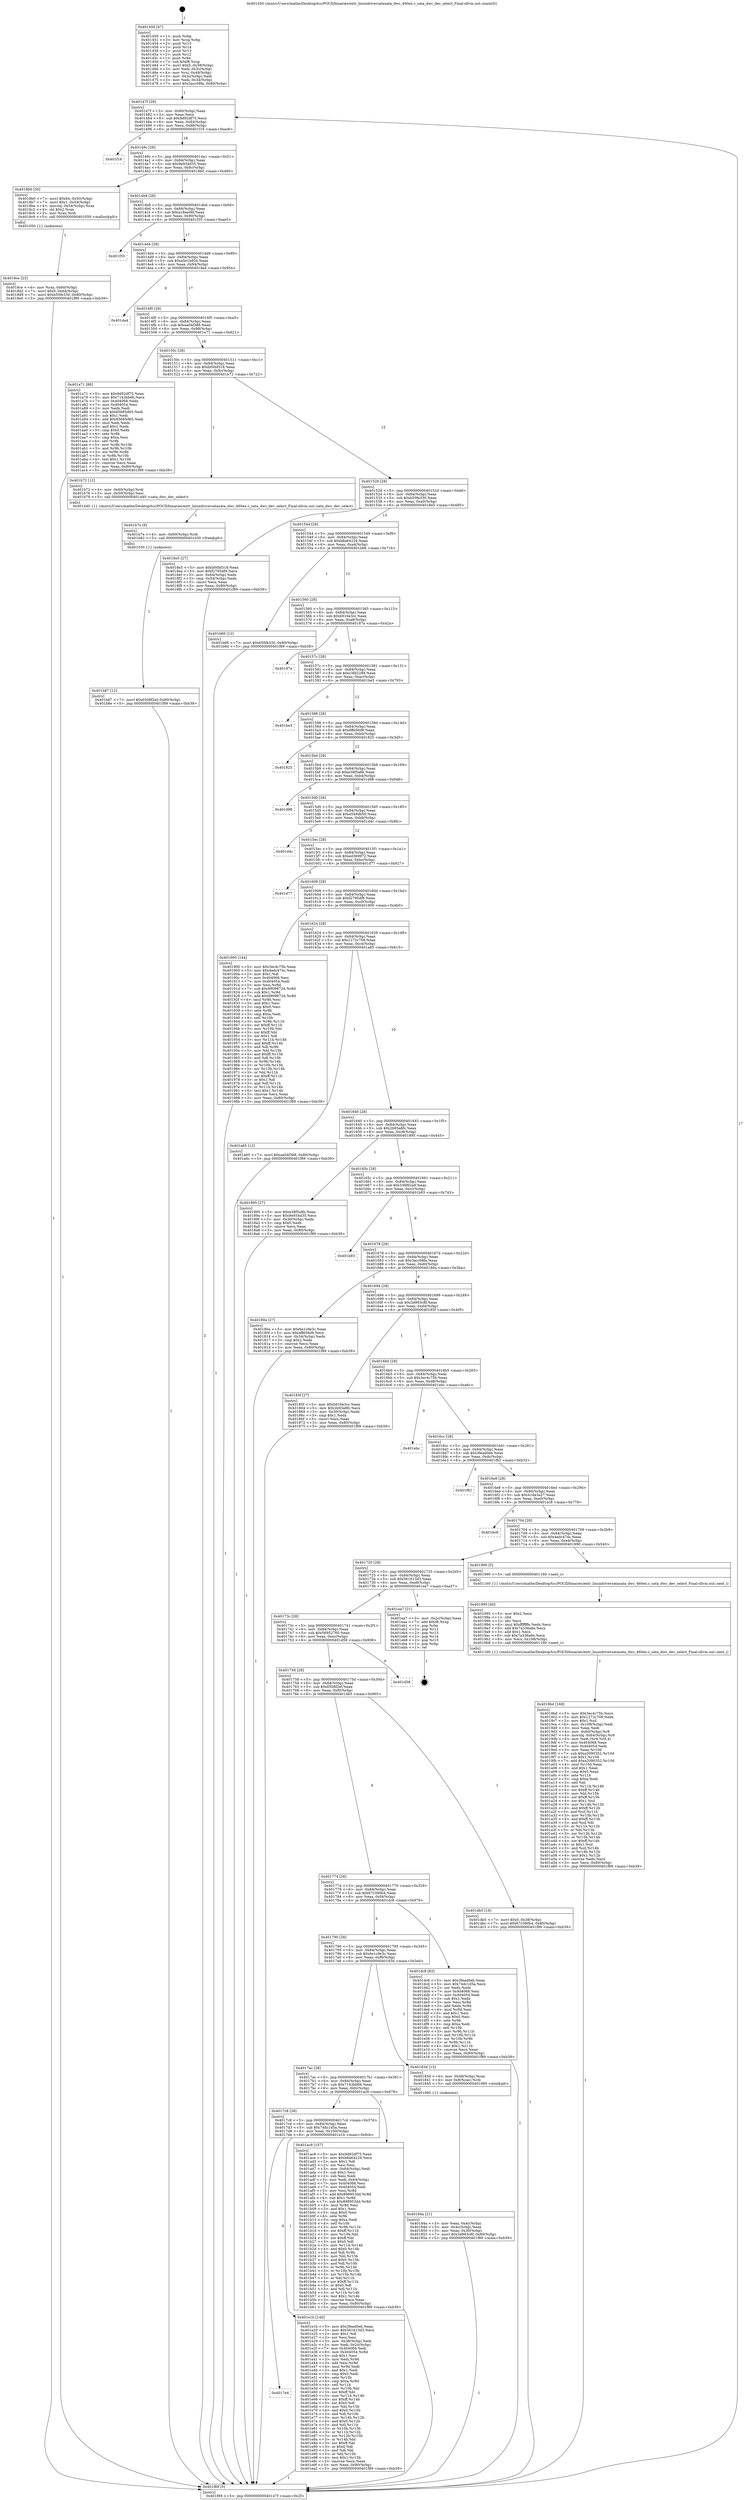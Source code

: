 digraph "0x401450" {
  label = "0x401450 (/mnt/c/Users/mathe/Desktop/tcc/POCII/binaries/extr_linuxdriversatasata_dwc_460ex.c_sata_dwc_dev_select_Final-ollvm.out::main(0))"
  labelloc = "t"
  node[shape=record]

  Entry [label="",width=0.3,height=0.3,shape=circle,fillcolor=black,style=filled]
  "0x40147f" [label="{
     0x40147f [29]\l
     | [instrs]\l
     &nbsp;&nbsp;0x40147f \<+3\>: mov -0x80(%rbp),%eax\l
     &nbsp;&nbsp;0x401482 \<+2\>: mov %eax,%ecx\l
     &nbsp;&nbsp;0x401484 \<+6\>: sub $0x9d92df75,%ecx\l
     &nbsp;&nbsp;0x40148a \<+6\>: mov %eax,-0x84(%rbp)\l
     &nbsp;&nbsp;0x401490 \<+6\>: mov %ecx,-0x88(%rbp)\l
     &nbsp;&nbsp;0x401496 \<+6\>: je 0000000000401f16 \<main+0xac6\>\l
  }"]
  "0x401f16" [label="{
     0x401f16\l
  }", style=dashed]
  "0x40149c" [label="{
     0x40149c [28]\l
     | [instrs]\l
     &nbsp;&nbsp;0x40149c \<+5\>: jmp 00000000004014a1 \<main+0x51\>\l
     &nbsp;&nbsp;0x4014a1 \<+6\>: mov -0x84(%rbp),%eax\l
     &nbsp;&nbsp;0x4014a7 \<+5\>: sub $0x9e934d35,%eax\l
     &nbsp;&nbsp;0x4014ac \<+6\>: mov %eax,-0x8c(%rbp)\l
     &nbsp;&nbsp;0x4014b2 \<+6\>: je 00000000004018b0 \<main+0x460\>\l
  }"]
  Exit [label="",width=0.3,height=0.3,shape=circle,fillcolor=black,style=filled,peripheries=2]
  "0x4018b0" [label="{
     0x4018b0 [30]\l
     | [instrs]\l
     &nbsp;&nbsp;0x4018b0 \<+7\>: movl $0x64,-0x50(%rbp)\l
     &nbsp;&nbsp;0x4018b7 \<+7\>: movl $0x1,-0x54(%rbp)\l
     &nbsp;&nbsp;0x4018be \<+4\>: movslq -0x54(%rbp),%rax\l
     &nbsp;&nbsp;0x4018c2 \<+4\>: shl $0x2,%rax\l
     &nbsp;&nbsp;0x4018c6 \<+3\>: mov %rax,%rdi\l
     &nbsp;&nbsp;0x4018c9 \<+5\>: call 0000000000401050 \<malloc@plt\>\l
     | [calls]\l
     &nbsp;&nbsp;0x401050 \{1\} (unknown)\l
  }"]
  "0x4014b8" [label="{
     0x4014b8 [28]\l
     | [instrs]\l
     &nbsp;&nbsp;0x4014b8 \<+5\>: jmp 00000000004014bd \<main+0x6d\>\l
     &nbsp;&nbsp;0x4014bd \<+6\>: mov -0x84(%rbp),%eax\l
     &nbsp;&nbsp;0x4014c3 \<+5\>: sub $0xa18ea06f,%eax\l
     &nbsp;&nbsp;0x4014c8 \<+6\>: mov %eax,-0x90(%rbp)\l
     &nbsp;&nbsp;0x4014ce \<+6\>: je 0000000000401f35 \<main+0xae5\>\l
  }"]
  "0x4017e4" [label="{
     0x4017e4\l
  }", style=dashed]
  "0x401f35" [label="{
     0x401f35\l
  }", style=dashed]
  "0x4014d4" [label="{
     0x4014d4 [28]\l
     | [instrs]\l
     &nbsp;&nbsp;0x4014d4 \<+5\>: jmp 00000000004014d9 \<main+0x89\>\l
     &nbsp;&nbsp;0x4014d9 \<+6\>: mov -0x84(%rbp),%eax\l
     &nbsp;&nbsp;0x4014df \<+5\>: sub $0xa5e1b854,%eax\l
     &nbsp;&nbsp;0x4014e4 \<+6\>: mov %eax,-0x94(%rbp)\l
     &nbsp;&nbsp;0x4014ea \<+6\>: je 0000000000401da4 \<main+0x954\>\l
  }"]
  "0x401e1b" [label="{
     0x401e1b [140]\l
     | [instrs]\l
     &nbsp;&nbsp;0x401e1b \<+5\>: mov $0x3fead0eb,%eax\l
     &nbsp;&nbsp;0x401e20 \<+5\>: mov $0x561613d3,%ecx\l
     &nbsp;&nbsp;0x401e25 \<+2\>: mov $0x1,%dl\l
     &nbsp;&nbsp;0x401e27 \<+2\>: xor %esi,%esi\l
     &nbsp;&nbsp;0x401e29 \<+3\>: mov -0x38(%rbp),%edi\l
     &nbsp;&nbsp;0x401e2c \<+3\>: mov %edi,-0x2c(%rbp)\l
     &nbsp;&nbsp;0x401e2f \<+7\>: mov 0x404068,%edi\l
     &nbsp;&nbsp;0x401e36 \<+8\>: mov 0x404054,%r8d\l
     &nbsp;&nbsp;0x401e3e \<+3\>: sub $0x1,%esi\l
     &nbsp;&nbsp;0x401e41 \<+3\>: mov %edi,%r9d\l
     &nbsp;&nbsp;0x401e44 \<+3\>: add %esi,%r9d\l
     &nbsp;&nbsp;0x401e47 \<+4\>: imul %r9d,%edi\l
     &nbsp;&nbsp;0x401e4b \<+3\>: and $0x1,%edi\l
     &nbsp;&nbsp;0x401e4e \<+3\>: cmp $0x0,%edi\l
     &nbsp;&nbsp;0x401e51 \<+4\>: sete %r10b\l
     &nbsp;&nbsp;0x401e55 \<+4\>: cmp $0xa,%r8d\l
     &nbsp;&nbsp;0x401e59 \<+4\>: setl %r11b\l
     &nbsp;&nbsp;0x401e5d \<+3\>: mov %r10b,%bl\l
     &nbsp;&nbsp;0x401e60 \<+3\>: xor $0xff,%bl\l
     &nbsp;&nbsp;0x401e63 \<+3\>: mov %r11b,%r14b\l
     &nbsp;&nbsp;0x401e66 \<+4\>: xor $0xff,%r14b\l
     &nbsp;&nbsp;0x401e6a \<+3\>: xor $0x0,%dl\l
     &nbsp;&nbsp;0x401e6d \<+3\>: mov %bl,%r15b\l
     &nbsp;&nbsp;0x401e70 \<+4\>: and $0x0,%r15b\l
     &nbsp;&nbsp;0x401e74 \<+3\>: and %dl,%r10b\l
     &nbsp;&nbsp;0x401e77 \<+3\>: mov %r14b,%r12b\l
     &nbsp;&nbsp;0x401e7a \<+4\>: and $0x0,%r12b\l
     &nbsp;&nbsp;0x401e7e \<+3\>: and %dl,%r11b\l
     &nbsp;&nbsp;0x401e81 \<+3\>: or %r10b,%r15b\l
     &nbsp;&nbsp;0x401e84 \<+3\>: or %r11b,%r12b\l
     &nbsp;&nbsp;0x401e87 \<+3\>: xor %r12b,%r15b\l
     &nbsp;&nbsp;0x401e8a \<+3\>: or %r14b,%bl\l
     &nbsp;&nbsp;0x401e8d \<+3\>: xor $0xff,%bl\l
     &nbsp;&nbsp;0x401e90 \<+3\>: or $0x0,%dl\l
     &nbsp;&nbsp;0x401e93 \<+2\>: and %dl,%bl\l
     &nbsp;&nbsp;0x401e95 \<+3\>: or %bl,%r15b\l
     &nbsp;&nbsp;0x401e98 \<+4\>: test $0x1,%r15b\l
     &nbsp;&nbsp;0x401e9c \<+3\>: cmovne %ecx,%eax\l
     &nbsp;&nbsp;0x401e9f \<+3\>: mov %eax,-0x80(%rbp)\l
     &nbsp;&nbsp;0x401ea2 \<+5\>: jmp 0000000000401f89 \<main+0xb39\>\l
  }"]
  "0x401da4" [label="{
     0x401da4\l
  }", style=dashed]
  "0x4014f0" [label="{
     0x4014f0 [28]\l
     | [instrs]\l
     &nbsp;&nbsp;0x4014f0 \<+5\>: jmp 00000000004014f5 \<main+0xa5\>\l
     &nbsp;&nbsp;0x4014f5 \<+6\>: mov -0x84(%rbp),%eax\l
     &nbsp;&nbsp;0x4014fb \<+5\>: sub $0xaa04f388,%eax\l
     &nbsp;&nbsp;0x401500 \<+6\>: mov %eax,-0x98(%rbp)\l
     &nbsp;&nbsp;0x401506 \<+6\>: je 0000000000401a71 \<main+0x621\>\l
  }"]
  "0x401b87" [label="{
     0x401b87 [12]\l
     | [instrs]\l
     &nbsp;&nbsp;0x401b87 \<+7\>: movl $0x6508f2ef,-0x80(%rbp)\l
     &nbsp;&nbsp;0x401b8e \<+5\>: jmp 0000000000401f89 \<main+0xb39\>\l
  }"]
  "0x401a71" [label="{
     0x401a71 [88]\l
     | [instrs]\l
     &nbsp;&nbsp;0x401a71 \<+5\>: mov $0x9d92df75,%eax\l
     &nbsp;&nbsp;0x401a76 \<+5\>: mov $0x7143bb6b,%ecx\l
     &nbsp;&nbsp;0x401a7b \<+7\>: mov 0x404068,%edx\l
     &nbsp;&nbsp;0x401a82 \<+7\>: mov 0x404054,%esi\l
     &nbsp;&nbsp;0x401a89 \<+2\>: mov %edx,%edi\l
     &nbsp;&nbsp;0x401a8b \<+6\>: sub $0x65685d65,%edi\l
     &nbsp;&nbsp;0x401a91 \<+3\>: sub $0x1,%edi\l
     &nbsp;&nbsp;0x401a94 \<+6\>: add $0x65685d65,%edi\l
     &nbsp;&nbsp;0x401a9a \<+3\>: imul %edi,%edx\l
     &nbsp;&nbsp;0x401a9d \<+3\>: and $0x1,%edx\l
     &nbsp;&nbsp;0x401aa0 \<+3\>: cmp $0x0,%edx\l
     &nbsp;&nbsp;0x401aa3 \<+4\>: sete %r8b\l
     &nbsp;&nbsp;0x401aa7 \<+3\>: cmp $0xa,%esi\l
     &nbsp;&nbsp;0x401aaa \<+4\>: setl %r9b\l
     &nbsp;&nbsp;0x401aae \<+3\>: mov %r8b,%r10b\l
     &nbsp;&nbsp;0x401ab1 \<+3\>: and %r9b,%r10b\l
     &nbsp;&nbsp;0x401ab4 \<+3\>: xor %r9b,%r8b\l
     &nbsp;&nbsp;0x401ab7 \<+3\>: or %r8b,%r10b\l
     &nbsp;&nbsp;0x401aba \<+4\>: test $0x1,%r10b\l
     &nbsp;&nbsp;0x401abe \<+3\>: cmovne %ecx,%eax\l
     &nbsp;&nbsp;0x401ac1 \<+3\>: mov %eax,-0x80(%rbp)\l
     &nbsp;&nbsp;0x401ac4 \<+5\>: jmp 0000000000401f89 \<main+0xb39\>\l
  }"]
  "0x40150c" [label="{
     0x40150c [28]\l
     | [instrs]\l
     &nbsp;&nbsp;0x40150c \<+5\>: jmp 0000000000401511 \<main+0xc1\>\l
     &nbsp;&nbsp;0x401511 \<+6\>: mov -0x84(%rbp),%eax\l
     &nbsp;&nbsp;0x401517 \<+5\>: sub $0xb00bf318,%eax\l
     &nbsp;&nbsp;0x40151c \<+6\>: mov %eax,-0x9c(%rbp)\l
     &nbsp;&nbsp;0x401522 \<+6\>: je 0000000000401b72 \<main+0x722\>\l
  }"]
  "0x401b7e" [label="{
     0x401b7e [9]\l
     | [instrs]\l
     &nbsp;&nbsp;0x401b7e \<+4\>: mov -0x60(%rbp),%rdi\l
     &nbsp;&nbsp;0x401b82 \<+5\>: call 0000000000401030 \<free@plt\>\l
     | [calls]\l
     &nbsp;&nbsp;0x401030 \{1\} (unknown)\l
  }"]
  "0x401b72" [label="{
     0x401b72 [12]\l
     | [instrs]\l
     &nbsp;&nbsp;0x401b72 \<+4\>: mov -0x60(%rbp),%rdi\l
     &nbsp;&nbsp;0x401b76 \<+3\>: mov -0x50(%rbp),%esi\l
     &nbsp;&nbsp;0x401b79 \<+5\>: call 0000000000401440 \<sata_dwc_dev_select\>\l
     | [calls]\l
     &nbsp;&nbsp;0x401440 \{1\} (/mnt/c/Users/mathe/Desktop/tcc/POCII/binaries/extr_linuxdriversatasata_dwc_460ex.c_sata_dwc_dev_select_Final-ollvm.out::sata_dwc_dev_select)\l
  }"]
  "0x401528" [label="{
     0x401528 [28]\l
     | [instrs]\l
     &nbsp;&nbsp;0x401528 \<+5\>: jmp 000000000040152d \<main+0xdd\>\l
     &nbsp;&nbsp;0x40152d \<+6\>: mov -0x84(%rbp),%eax\l
     &nbsp;&nbsp;0x401533 \<+5\>: sub $0xb50fe330,%eax\l
     &nbsp;&nbsp;0x401538 \<+6\>: mov %eax,-0xa0(%rbp)\l
     &nbsp;&nbsp;0x40153e \<+6\>: je 00000000004018e5 \<main+0x495\>\l
  }"]
  "0x4017c8" [label="{
     0x4017c8 [28]\l
     | [instrs]\l
     &nbsp;&nbsp;0x4017c8 \<+5\>: jmp 00000000004017cd \<main+0x37d\>\l
     &nbsp;&nbsp;0x4017cd \<+6\>: mov -0x84(%rbp),%eax\l
     &nbsp;&nbsp;0x4017d3 \<+5\>: sub $0x74dc1d5a,%eax\l
     &nbsp;&nbsp;0x4017d8 \<+6\>: mov %eax,-0x100(%rbp)\l
     &nbsp;&nbsp;0x4017de \<+6\>: je 0000000000401e1b \<main+0x9cb\>\l
  }"]
  "0x4018e5" [label="{
     0x4018e5 [27]\l
     | [instrs]\l
     &nbsp;&nbsp;0x4018e5 \<+5\>: mov $0xb00bf318,%eax\l
     &nbsp;&nbsp;0x4018ea \<+5\>: mov $0xf2795df9,%ecx\l
     &nbsp;&nbsp;0x4018ef \<+3\>: mov -0x64(%rbp),%edx\l
     &nbsp;&nbsp;0x4018f2 \<+3\>: cmp -0x54(%rbp),%edx\l
     &nbsp;&nbsp;0x4018f5 \<+3\>: cmovl %ecx,%eax\l
     &nbsp;&nbsp;0x4018f8 \<+3\>: mov %eax,-0x80(%rbp)\l
     &nbsp;&nbsp;0x4018fb \<+5\>: jmp 0000000000401f89 \<main+0xb39\>\l
  }"]
  "0x401544" [label="{
     0x401544 [28]\l
     | [instrs]\l
     &nbsp;&nbsp;0x401544 \<+5\>: jmp 0000000000401549 \<main+0xf9\>\l
     &nbsp;&nbsp;0x401549 \<+6\>: mov -0x84(%rbp),%eax\l
     &nbsp;&nbsp;0x40154f \<+5\>: sub $0xb8a64229,%eax\l
     &nbsp;&nbsp;0x401554 \<+6\>: mov %eax,-0xa4(%rbp)\l
     &nbsp;&nbsp;0x40155a \<+6\>: je 0000000000401b66 \<main+0x716\>\l
  }"]
  "0x401ac9" [label="{
     0x401ac9 [157]\l
     | [instrs]\l
     &nbsp;&nbsp;0x401ac9 \<+5\>: mov $0x9d92df75,%eax\l
     &nbsp;&nbsp;0x401ace \<+5\>: mov $0xb8a64229,%ecx\l
     &nbsp;&nbsp;0x401ad3 \<+2\>: mov $0x1,%dl\l
     &nbsp;&nbsp;0x401ad5 \<+2\>: xor %esi,%esi\l
     &nbsp;&nbsp;0x401ad7 \<+3\>: mov -0x64(%rbp),%edi\l
     &nbsp;&nbsp;0x401ada \<+3\>: sub $0x1,%esi\l
     &nbsp;&nbsp;0x401add \<+2\>: sub %esi,%edi\l
     &nbsp;&nbsp;0x401adf \<+3\>: mov %edi,-0x64(%rbp)\l
     &nbsp;&nbsp;0x401ae2 \<+7\>: mov 0x404068,%esi\l
     &nbsp;&nbsp;0x401ae9 \<+7\>: mov 0x404054,%edi\l
     &nbsp;&nbsp;0x401af0 \<+3\>: mov %esi,%r8d\l
     &nbsp;&nbsp;0x401af3 \<+7\>: add $0x898953dd,%r8d\l
     &nbsp;&nbsp;0x401afa \<+4\>: sub $0x1,%r8d\l
     &nbsp;&nbsp;0x401afe \<+7\>: sub $0x898953dd,%r8d\l
     &nbsp;&nbsp;0x401b05 \<+4\>: imul %r8d,%esi\l
     &nbsp;&nbsp;0x401b09 \<+3\>: and $0x1,%esi\l
     &nbsp;&nbsp;0x401b0c \<+3\>: cmp $0x0,%esi\l
     &nbsp;&nbsp;0x401b0f \<+4\>: sete %r9b\l
     &nbsp;&nbsp;0x401b13 \<+3\>: cmp $0xa,%edi\l
     &nbsp;&nbsp;0x401b16 \<+4\>: setl %r10b\l
     &nbsp;&nbsp;0x401b1a \<+3\>: mov %r9b,%r11b\l
     &nbsp;&nbsp;0x401b1d \<+4\>: xor $0xff,%r11b\l
     &nbsp;&nbsp;0x401b21 \<+3\>: mov %r10b,%bl\l
     &nbsp;&nbsp;0x401b24 \<+3\>: xor $0xff,%bl\l
     &nbsp;&nbsp;0x401b27 \<+3\>: xor $0x0,%dl\l
     &nbsp;&nbsp;0x401b2a \<+3\>: mov %r11b,%r14b\l
     &nbsp;&nbsp;0x401b2d \<+4\>: and $0x0,%r14b\l
     &nbsp;&nbsp;0x401b31 \<+3\>: and %dl,%r9b\l
     &nbsp;&nbsp;0x401b34 \<+3\>: mov %bl,%r15b\l
     &nbsp;&nbsp;0x401b37 \<+4\>: and $0x0,%r15b\l
     &nbsp;&nbsp;0x401b3b \<+3\>: and %dl,%r10b\l
     &nbsp;&nbsp;0x401b3e \<+3\>: or %r9b,%r14b\l
     &nbsp;&nbsp;0x401b41 \<+3\>: or %r10b,%r15b\l
     &nbsp;&nbsp;0x401b44 \<+3\>: xor %r15b,%r14b\l
     &nbsp;&nbsp;0x401b47 \<+3\>: or %bl,%r11b\l
     &nbsp;&nbsp;0x401b4a \<+4\>: xor $0xff,%r11b\l
     &nbsp;&nbsp;0x401b4e \<+3\>: or $0x0,%dl\l
     &nbsp;&nbsp;0x401b51 \<+3\>: and %dl,%r11b\l
     &nbsp;&nbsp;0x401b54 \<+3\>: or %r11b,%r14b\l
     &nbsp;&nbsp;0x401b57 \<+4\>: test $0x1,%r14b\l
     &nbsp;&nbsp;0x401b5b \<+3\>: cmovne %ecx,%eax\l
     &nbsp;&nbsp;0x401b5e \<+3\>: mov %eax,-0x80(%rbp)\l
     &nbsp;&nbsp;0x401b61 \<+5\>: jmp 0000000000401f89 \<main+0xb39\>\l
  }"]
  "0x401b66" [label="{
     0x401b66 [12]\l
     | [instrs]\l
     &nbsp;&nbsp;0x401b66 \<+7\>: movl $0xb50fe330,-0x80(%rbp)\l
     &nbsp;&nbsp;0x401b6d \<+5\>: jmp 0000000000401f89 \<main+0xb39\>\l
  }"]
  "0x401560" [label="{
     0x401560 [28]\l
     | [instrs]\l
     &nbsp;&nbsp;0x401560 \<+5\>: jmp 0000000000401565 \<main+0x115\>\l
     &nbsp;&nbsp;0x401565 \<+6\>: mov -0x84(%rbp),%eax\l
     &nbsp;&nbsp;0x40156b \<+5\>: sub $0xb916e3cc,%eax\l
     &nbsp;&nbsp;0x401570 \<+6\>: mov %eax,-0xa8(%rbp)\l
     &nbsp;&nbsp;0x401576 \<+6\>: je 000000000040187a \<main+0x42a\>\l
  }"]
  "0x4019bd" [label="{
     0x4019bd [168]\l
     | [instrs]\l
     &nbsp;&nbsp;0x4019bd \<+5\>: mov $0x3ec4c75b,%ecx\l
     &nbsp;&nbsp;0x4019c2 \<+5\>: mov $0x1272c708,%edx\l
     &nbsp;&nbsp;0x4019c7 \<+3\>: mov $0x1,%sil\l
     &nbsp;&nbsp;0x4019ca \<+6\>: mov -0x108(%rbp),%edi\l
     &nbsp;&nbsp;0x4019d0 \<+3\>: imul %eax,%edi\l
     &nbsp;&nbsp;0x4019d3 \<+4\>: mov -0x60(%rbp),%r8\l
     &nbsp;&nbsp;0x4019d7 \<+4\>: movslq -0x64(%rbp),%r9\l
     &nbsp;&nbsp;0x4019db \<+4\>: mov %edi,(%r8,%r9,4)\l
     &nbsp;&nbsp;0x4019df \<+7\>: mov 0x404068,%eax\l
     &nbsp;&nbsp;0x4019e6 \<+7\>: mov 0x404054,%edi\l
     &nbsp;&nbsp;0x4019ed \<+3\>: mov %eax,%r10d\l
     &nbsp;&nbsp;0x4019f0 \<+7\>: sub $0xa2090352,%r10d\l
     &nbsp;&nbsp;0x4019f7 \<+4\>: sub $0x1,%r10d\l
     &nbsp;&nbsp;0x4019fb \<+7\>: add $0xa2090352,%r10d\l
     &nbsp;&nbsp;0x401a02 \<+4\>: imul %r10d,%eax\l
     &nbsp;&nbsp;0x401a06 \<+3\>: and $0x1,%eax\l
     &nbsp;&nbsp;0x401a09 \<+3\>: cmp $0x0,%eax\l
     &nbsp;&nbsp;0x401a0c \<+4\>: sete %r11b\l
     &nbsp;&nbsp;0x401a10 \<+3\>: cmp $0xa,%edi\l
     &nbsp;&nbsp;0x401a13 \<+3\>: setl %bl\l
     &nbsp;&nbsp;0x401a16 \<+3\>: mov %r11b,%r14b\l
     &nbsp;&nbsp;0x401a19 \<+4\>: xor $0xff,%r14b\l
     &nbsp;&nbsp;0x401a1d \<+3\>: mov %bl,%r15b\l
     &nbsp;&nbsp;0x401a20 \<+4\>: xor $0xff,%r15b\l
     &nbsp;&nbsp;0x401a24 \<+4\>: xor $0x1,%sil\l
     &nbsp;&nbsp;0x401a28 \<+3\>: mov %r14b,%r12b\l
     &nbsp;&nbsp;0x401a2b \<+4\>: and $0xff,%r12b\l
     &nbsp;&nbsp;0x401a2f \<+3\>: and %sil,%r11b\l
     &nbsp;&nbsp;0x401a32 \<+3\>: mov %r15b,%r13b\l
     &nbsp;&nbsp;0x401a35 \<+4\>: and $0xff,%r13b\l
     &nbsp;&nbsp;0x401a39 \<+3\>: and %sil,%bl\l
     &nbsp;&nbsp;0x401a3c \<+3\>: or %r11b,%r12b\l
     &nbsp;&nbsp;0x401a3f \<+3\>: or %bl,%r13b\l
     &nbsp;&nbsp;0x401a42 \<+3\>: xor %r13b,%r12b\l
     &nbsp;&nbsp;0x401a45 \<+3\>: or %r15b,%r14b\l
     &nbsp;&nbsp;0x401a48 \<+4\>: xor $0xff,%r14b\l
     &nbsp;&nbsp;0x401a4c \<+4\>: or $0x1,%sil\l
     &nbsp;&nbsp;0x401a50 \<+3\>: and %sil,%r14b\l
     &nbsp;&nbsp;0x401a53 \<+3\>: or %r14b,%r12b\l
     &nbsp;&nbsp;0x401a56 \<+4\>: test $0x1,%r12b\l
     &nbsp;&nbsp;0x401a5a \<+3\>: cmovne %edx,%ecx\l
     &nbsp;&nbsp;0x401a5d \<+3\>: mov %ecx,-0x80(%rbp)\l
     &nbsp;&nbsp;0x401a60 \<+5\>: jmp 0000000000401f89 \<main+0xb39\>\l
  }"]
  "0x40187a" [label="{
     0x40187a\l
  }", style=dashed]
  "0x40157c" [label="{
     0x40157c [28]\l
     | [instrs]\l
     &nbsp;&nbsp;0x40157c \<+5\>: jmp 0000000000401581 \<main+0x131\>\l
     &nbsp;&nbsp;0x401581 \<+6\>: mov -0x84(%rbp),%eax\l
     &nbsp;&nbsp;0x401587 \<+5\>: sub $0xc3fd2289,%eax\l
     &nbsp;&nbsp;0x40158c \<+6\>: mov %eax,-0xac(%rbp)\l
     &nbsp;&nbsp;0x401592 \<+6\>: je 0000000000401be3 \<main+0x793\>\l
  }"]
  "0x401995" [label="{
     0x401995 [40]\l
     | [instrs]\l
     &nbsp;&nbsp;0x401995 \<+5\>: mov $0x2,%ecx\l
     &nbsp;&nbsp;0x40199a \<+1\>: cltd\l
     &nbsp;&nbsp;0x40199b \<+2\>: idiv %ecx\l
     &nbsp;&nbsp;0x40199d \<+6\>: imul $0xfffffffe,%edx,%ecx\l
     &nbsp;&nbsp;0x4019a3 \<+6\>: add $0x7a336a6e,%ecx\l
     &nbsp;&nbsp;0x4019a9 \<+3\>: add $0x1,%ecx\l
     &nbsp;&nbsp;0x4019ac \<+6\>: sub $0x7a336a6e,%ecx\l
     &nbsp;&nbsp;0x4019b2 \<+6\>: mov %ecx,-0x108(%rbp)\l
     &nbsp;&nbsp;0x4019b8 \<+5\>: call 0000000000401160 \<next_i\>\l
     | [calls]\l
     &nbsp;&nbsp;0x401160 \{1\} (/mnt/c/Users/mathe/Desktop/tcc/POCII/binaries/extr_linuxdriversatasata_dwc_460ex.c_sata_dwc_dev_select_Final-ollvm.out::next_i)\l
  }"]
  "0x401be3" [label="{
     0x401be3\l
  }", style=dashed]
  "0x401598" [label="{
     0x401598 [28]\l
     | [instrs]\l
     &nbsp;&nbsp;0x401598 \<+5\>: jmp 000000000040159d \<main+0x14d\>\l
     &nbsp;&nbsp;0x40159d \<+6\>: mov -0x84(%rbp),%eax\l
     &nbsp;&nbsp;0x4015a3 \<+5\>: sub $0xdffe56d9,%eax\l
     &nbsp;&nbsp;0x4015a8 \<+6\>: mov %eax,-0xb0(%rbp)\l
     &nbsp;&nbsp;0x4015ae \<+6\>: je 0000000000401825 \<main+0x3d5\>\l
  }"]
  "0x4018ce" [label="{
     0x4018ce [23]\l
     | [instrs]\l
     &nbsp;&nbsp;0x4018ce \<+4\>: mov %rax,-0x60(%rbp)\l
     &nbsp;&nbsp;0x4018d2 \<+7\>: movl $0x0,-0x64(%rbp)\l
     &nbsp;&nbsp;0x4018d9 \<+7\>: movl $0xb50fe330,-0x80(%rbp)\l
     &nbsp;&nbsp;0x4018e0 \<+5\>: jmp 0000000000401f89 \<main+0xb39\>\l
  }"]
  "0x401825" [label="{
     0x401825\l
  }", style=dashed]
  "0x4015b4" [label="{
     0x4015b4 [28]\l
     | [instrs]\l
     &nbsp;&nbsp;0x4015b4 \<+5\>: jmp 00000000004015b9 \<main+0x169\>\l
     &nbsp;&nbsp;0x4015b9 \<+6\>: mov -0x84(%rbp),%eax\l
     &nbsp;&nbsp;0x4015bf \<+5\>: sub $0xe38f5a8b,%eax\l
     &nbsp;&nbsp;0x4015c4 \<+6\>: mov %eax,-0xb4(%rbp)\l
     &nbsp;&nbsp;0x4015ca \<+6\>: je 0000000000401d98 \<main+0x948\>\l
  }"]
  "0x40184a" [label="{
     0x40184a [21]\l
     | [instrs]\l
     &nbsp;&nbsp;0x40184a \<+3\>: mov %eax,-0x4c(%rbp)\l
     &nbsp;&nbsp;0x40184d \<+3\>: mov -0x4c(%rbp),%eax\l
     &nbsp;&nbsp;0x401850 \<+3\>: mov %eax,-0x30(%rbp)\l
     &nbsp;&nbsp;0x401853 \<+7\>: movl $0x3d993c8f,-0x80(%rbp)\l
     &nbsp;&nbsp;0x40185a \<+5\>: jmp 0000000000401f89 \<main+0xb39\>\l
  }"]
  "0x401d98" [label="{
     0x401d98\l
  }", style=dashed]
  "0x4015d0" [label="{
     0x4015d0 [28]\l
     | [instrs]\l
     &nbsp;&nbsp;0x4015d0 \<+5\>: jmp 00000000004015d5 \<main+0x185\>\l
     &nbsp;&nbsp;0x4015d5 \<+6\>: mov -0x84(%rbp),%eax\l
     &nbsp;&nbsp;0x4015db \<+5\>: sub $0xe549db56,%eax\l
     &nbsp;&nbsp;0x4015e0 \<+6\>: mov %eax,-0xb8(%rbp)\l
     &nbsp;&nbsp;0x4015e6 \<+6\>: je 0000000000401d4c \<main+0x8fc\>\l
  }"]
  "0x4017ac" [label="{
     0x4017ac [28]\l
     | [instrs]\l
     &nbsp;&nbsp;0x4017ac \<+5\>: jmp 00000000004017b1 \<main+0x361\>\l
     &nbsp;&nbsp;0x4017b1 \<+6\>: mov -0x84(%rbp),%eax\l
     &nbsp;&nbsp;0x4017b7 \<+5\>: sub $0x7143bb6b,%eax\l
     &nbsp;&nbsp;0x4017bc \<+6\>: mov %eax,-0xfc(%rbp)\l
     &nbsp;&nbsp;0x4017c2 \<+6\>: je 0000000000401ac9 \<main+0x679\>\l
  }"]
  "0x401d4c" [label="{
     0x401d4c\l
  }", style=dashed]
  "0x4015ec" [label="{
     0x4015ec [28]\l
     | [instrs]\l
     &nbsp;&nbsp;0x4015ec \<+5\>: jmp 00000000004015f1 \<main+0x1a1\>\l
     &nbsp;&nbsp;0x4015f1 \<+6\>: mov -0x84(%rbp),%eax\l
     &nbsp;&nbsp;0x4015f7 \<+5\>: sub $0xed369972,%eax\l
     &nbsp;&nbsp;0x4015fc \<+6\>: mov %eax,-0xbc(%rbp)\l
     &nbsp;&nbsp;0x401602 \<+6\>: je 0000000000401d77 \<main+0x927\>\l
  }"]
  "0x40183d" [label="{
     0x40183d [13]\l
     | [instrs]\l
     &nbsp;&nbsp;0x40183d \<+4\>: mov -0x48(%rbp),%rax\l
     &nbsp;&nbsp;0x401841 \<+4\>: mov 0x8(%rax),%rdi\l
     &nbsp;&nbsp;0x401845 \<+5\>: call 0000000000401060 \<atoi@plt\>\l
     | [calls]\l
     &nbsp;&nbsp;0x401060 \{1\} (unknown)\l
  }"]
  "0x401d77" [label="{
     0x401d77\l
  }", style=dashed]
  "0x401608" [label="{
     0x401608 [28]\l
     | [instrs]\l
     &nbsp;&nbsp;0x401608 \<+5\>: jmp 000000000040160d \<main+0x1bd\>\l
     &nbsp;&nbsp;0x40160d \<+6\>: mov -0x84(%rbp),%eax\l
     &nbsp;&nbsp;0x401613 \<+5\>: sub $0xf2795df9,%eax\l
     &nbsp;&nbsp;0x401618 \<+6\>: mov %eax,-0xc0(%rbp)\l
     &nbsp;&nbsp;0x40161e \<+6\>: je 0000000000401900 \<main+0x4b0\>\l
  }"]
  "0x401790" [label="{
     0x401790 [28]\l
     | [instrs]\l
     &nbsp;&nbsp;0x401790 \<+5\>: jmp 0000000000401795 \<main+0x345\>\l
     &nbsp;&nbsp;0x401795 \<+6\>: mov -0x84(%rbp),%eax\l
     &nbsp;&nbsp;0x40179b \<+5\>: sub $0x6e1c9e3c,%eax\l
     &nbsp;&nbsp;0x4017a0 \<+6\>: mov %eax,-0xf8(%rbp)\l
     &nbsp;&nbsp;0x4017a6 \<+6\>: je 000000000040183d \<main+0x3ed\>\l
  }"]
  "0x401900" [label="{
     0x401900 [144]\l
     | [instrs]\l
     &nbsp;&nbsp;0x401900 \<+5\>: mov $0x3ec4c75b,%eax\l
     &nbsp;&nbsp;0x401905 \<+5\>: mov $0x4edc474c,%ecx\l
     &nbsp;&nbsp;0x40190a \<+2\>: mov $0x1,%dl\l
     &nbsp;&nbsp;0x40190c \<+7\>: mov 0x404068,%esi\l
     &nbsp;&nbsp;0x401913 \<+7\>: mov 0x404054,%edi\l
     &nbsp;&nbsp;0x40191a \<+3\>: mov %esi,%r8d\l
     &nbsp;&nbsp;0x40191d \<+7\>: sub $0x9909872d,%r8d\l
     &nbsp;&nbsp;0x401924 \<+4\>: sub $0x1,%r8d\l
     &nbsp;&nbsp;0x401928 \<+7\>: add $0x9909872d,%r8d\l
     &nbsp;&nbsp;0x40192f \<+4\>: imul %r8d,%esi\l
     &nbsp;&nbsp;0x401933 \<+3\>: and $0x1,%esi\l
     &nbsp;&nbsp;0x401936 \<+3\>: cmp $0x0,%esi\l
     &nbsp;&nbsp;0x401939 \<+4\>: sete %r9b\l
     &nbsp;&nbsp;0x40193d \<+3\>: cmp $0xa,%edi\l
     &nbsp;&nbsp;0x401940 \<+4\>: setl %r10b\l
     &nbsp;&nbsp;0x401944 \<+3\>: mov %r9b,%r11b\l
     &nbsp;&nbsp;0x401947 \<+4\>: xor $0xff,%r11b\l
     &nbsp;&nbsp;0x40194b \<+3\>: mov %r10b,%bl\l
     &nbsp;&nbsp;0x40194e \<+3\>: xor $0xff,%bl\l
     &nbsp;&nbsp;0x401951 \<+3\>: xor $0x1,%dl\l
     &nbsp;&nbsp;0x401954 \<+3\>: mov %r11b,%r14b\l
     &nbsp;&nbsp;0x401957 \<+4\>: and $0xff,%r14b\l
     &nbsp;&nbsp;0x40195b \<+3\>: and %dl,%r9b\l
     &nbsp;&nbsp;0x40195e \<+3\>: mov %bl,%r15b\l
     &nbsp;&nbsp;0x401961 \<+4\>: and $0xff,%r15b\l
     &nbsp;&nbsp;0x401965 \<+3\>: and %dl,%r10b\l
     &nbsp;&nbsp;0x401968 \<+3\>: or %r9b,%r14b\l
     &nbsp;&nbsp;0x40196b \<+3\>: or %r10b,%r15b\l
     &nbsp;&nbsp;0x40196e \<+3\>: xor %r15b,%r14b\l
     &nbsp;&nbsp;0x401971 \<+3\>: or %bl,%r11b\l
     &nbsp;&nbsp;0x401974 \<+4\>: xor $0xff,%r11b\l
     &nbsp;&nbsp;0x401978 \<+3\>: or $0x1,%dl\l
     &nbsp;&nbsp;0x40197b \<+3\>: and %dl,%r11b\l
     &nbsp;&nbsp;0x40197e \<+3\>: or %r11b,%r14b\l
     &nbsp;&nbsp;0x401981 \<+4\>: test $0x1,%r14b\l
     &nbsp;&nbsp;0x401985 \<+3\>: cmovne %ecx,%eax\l
     &nbsp;&nbsp;0x401988 \<+3\>: mov %eax,-0x80(%rbp)\l
     &nbsp;&nbsp;0x40198b \<+5\>: jmp 0000000000401f89 \<main+0xb39\>\l
  }"]
  "0x401624" [label="{
     0x401624 [28]\l
     | [instrs]\l
     &nbsp;&nbsp;0x401624 \<+5\>: jmp 0000000000401629 \<main+0x1d9\>\l
     &nbsp;&nbsp;0x401629 \<+6\>: mov -0x84(%rbp),%eax\l
     &nbsp;&nbsp;0x40162f \<+5\>: sub $0x1272c708,%eax\l
     &nbsp;&nbsp;0x401634 \<+6\>: mov %eax,-0xc4(%rbp)\l
     &nbsp;&nbsp;0x40163a \<+6\>: je 0000000000401a65 \<main+0x615\>\l
  }"]
  "0x401dc8" [label="{
     0x401dc8 [83]\l
     | [instrs]\l
     &nbsp;&nbsp;0x401dc8 \<+5\>: mov $0x3fead0eb,%eax\l
     &nbsp;&nbsp;0x401dcd \<+5\>: mov $0x74dc1d5a,%ecx\l
     &nbsp;&nbsp;0x401dd2 \<+2\>: xor %edx,%edx\l
     &nbsp;&nbsp;0x401dd4 \<+7\>: mov 0x404068,%esi\l
     &nbsp;&nbsp;0x401ddb \<+7\>: mov 0x404054,%edi\l
     &nbsp;&nbsp;0x401de2 \<+3\>: sub $0x1,%edx\l
     &nbsp;&nbsp;0x401de5 \<+3\>: mov %esi,%r8d\l
     &nbsp;&nbsp;0x401de8 \<+3\>: add %edx,%r8d\l
     &nbsp;&nbsp;0x401deb \<+4\>: imul %r8d,%esi\l
     &nbsp;&nbsp;0x401def \<+3\>: and $0x1,%esi\l
     &nbsp;&nbsp;0x401df2 \<+3\>: cmp $0x0,%esi\l
     &nbsp;&nbsp;0x401df5 \<+4\>: sete %r9b\l
     &nbsp;&nbsp;0x401df9 \<+3\>: cmp $0xa,%edi\l
     &nbsp;&nbsp;0x401dfc \<+4\>: setl %r10b\l
     &nbsp;&nbsp;0x401e00 \<+3\>: mov %r9b,%r11b\l
     &nbsp;&nbsp;0x401e03 \<+3\>: and %r10b,%r11b\l
     &nbsp;&nbsp;0x401e06 \<+3\>: xor %r10b,%r9b\l
     &nbsp;&nbsp;0x401e09 \<+3\>: or %r9b,%r11b\l
     &nbsp;&nbsp;0x401e0c \<+4\>: test $0x1,%r11b\l
     &nbsp;&nbsp;0x401e10 \<+3\>: cmovne %ecx,%eax\l
     &nbsp;&nbsp;0x401e13 \<+3\>: mov %eax,-0x80(%rbp)\l
     &nbsp;&nbsp;0x401e16 \<+5\>: jmp 0000000000401f89 \<main+0xb39\>\l
  }"]
  "0x401a65" [label="{
     0x401a65 [12]\l
     | [instrs]\l
     &nbsp;&nbsp;0x401a65 \<+7\>: movl $0xaa04f388,-0x80(%rbp)\l
     &nbsp;&nbsp;0x401a6c \<+5\>: jmp 0000000000401f89 \<main+0xb39\>\l
  }"]
  "0x401640" [label="{
     0x401640 [28]\l
     | [instrs]\l
     &nbsp;&nbsp;0x401640 \<+5\>: jmp 0000000000401645 \<main+0x1f5\>\l
     &nbsp;&nbsp;0x401645 \<+6\>: mov -0x84(%rbp),%eax\l
     &nbsp;&nbsp;0x40164b \<+5\>: sub $0x2b93a8fc,%eax\l
     &nbsp;&nbsp;0x401650 \<+6\>: mov %eax,-0xc8(%rbp)\l
     &nbsp;&nbsp;0x401656 \<+6\>: je 0000000000401895 \<main+0x445\>\l
  }"]
  "0x401774" [label="{
     0x401774 [28]\l
     | [instrs]\l
     &nbsp;&nbsp;0x401774 \<+5\>: jmp 0000000000401779 \<main+0x329\>\l
     &nbsp;&nbsp;0x401779 \<+6\>: mov -0x84(%rbp),%eax\l
     &nbsp;&nbsp;0x40177f \<+5\>: sub $0x67c390b4,%eax\l
     &nbsp;&nbsp;0x401784 \<+6\>: mov %eax,-0xf4(%rbp)\l
     &nbsp;&nbsp;0x40178a \<+6\>: je 0000000000401dc8 \<main+0x978\>\l
  }"]
  "0x401895" [label="{
     0x401895 [27]\l
     | [instrs]\l
     &nbsp;&nbsp;0x401895 \<+5\>: mov $0xe38f5a8b,%eax\l
     &nbsp;&nbsp;0x40189a \<+5\>: mov $0x9e934d35,%ecx\l
     &nbsp;&nbsp;0x40189f \<+3\>: mov -0x30(%rbp),%edx\l
     &nbsp;&nbsp;0x4018a2 \<+3\>: cmp $0x0,%edx\l
     &nbsp;&nbsp;0x4018a5 \<+3\>: cmove %ecx,%eax\l
     &nbsp;&nbsp;0x4018a8 \<+3\>: mov %eax,-0x80(%rbp)\l
     &nbsp;&nbsp;0x4018ab \<+5\>: jmp 0000000000401f89 \<main+0xb39\>\l
  }"]
  "0x40165c" [label="{
     0x40165c [28]\l
     | [instrs]\l
     &nbsp;&nbsp;0x40165c \<+5\>: jmp 0000000000401661 \<main+0x211\>\l
     &nbsp;&nbsp;0x401661 \<+6\>: mov -0x84(%rbp),%eax\l
     &nbsp;&nbsp;0x401667 \<+5\>: sub $0x336f62a9,%eax\l
     &nbsp;&nbsp;0x40166c \<+6\>: mov %eax,-0xcc(%rbp)\l
     &nbsp;&nbsp;0x401672 \<+6\>: je 0000000000401b93 \<main+0x743\>\l
  }"]
  "0x401db5" [label="{
     0x401db5 [19]\l
     | [instrs]\l
     &nbsp;&nbsp;0x401db5 \<+7\>: movl $0x0,-0x38(%rbp)\l
     &nbsp;&nbsp;0x401dbc \<+7\>: movl $0x67c390b4,-0x80(%rbp)\l
     &nbsp;&nbsp;0x401dc3 \<+5\>: jmp 0000000000401f89 \<main+0xb39\>\l
  }"]
  "0x401b93" [label="{
     0x401b93\l
  }", style=dashed]
  "0x401678" [label="{
     0x401678 [28]\l
     | [instrs]\l
     &nbsp;&nbsp;0x401678 \<+5\>: jmp 000000000040167d \<main+0x22d\>\l
     &nbsp;&nbsp;0x40167d \<+6\>: mov -0x84(%rbp),%eax\l
     &nbsp;&nbsp;0x401683 \<+5\>: sub $0x3acc08fa,%eax\l
     &nbsp;&nbsp;0x401688 \<+6\>: mov %eax,-0xd0(%rbp)\l
     &nbsp;&nbsp;0x40168e \<+6\>: je 000000000040180a \<main+0x3ba\>\l
  }"]
  "0x401758" [label="{
     0x401758 [28]\l
     | [instrs]\l
     &nbsp;&nbsp;0x401758 \<+5\>: jmp 000000000040175d \<main+0x30d\>\l
     &nbsp;&nbsp;0x40175d \<+6\>: mov -0x84(%rbp),%eax\l
     &nbsp;&nbsp;0x401763 \<+5\>: sub $0x6508f2ef,%eax\l
     &nbsp;&nbsp;0x401768 \<+6\>: mov %eax,-0xf0(%rbp)\l
     &nbsp;&nbsp;0x40176e \<+6\>: je 0000000000401db5 \<main+0x965\>\l
  }"]
  "0x40180a" [label="{
     0x40180a [27]\l
     | [instrs]\l
     &nbsp;&nbsp;0x40180a \<+5\>: mov $0x6e1c9e3c,%eax\l
     &nbsp;&nbsp;0x40180f \<+5\>: mov $0xdffe56d9,%ecx\l
     &nbsp;&nbsp;0x401814 \<+3\>: mov -0x34(%rbp),%edx\l
     &nbsp;&nbsp;0x401817 \<+3\>: cmp $0x2,%edx\l
     &nbsp;&nbsp;0x40181a \<+3\>: cmovne %ecx,%eax\l
     &nbsp;&nbsp;0x40181d \<+3\>: mov %eax,-0x80(%rbp)\l
     &nbsp;&nbsp;0x401820 \<+5\>: jmp 0000000000401f89 \<main+0xb39\>\l
  }"]
  "0x401694" [label="{
     0x401694 [28]\l
     | [instrs]\l
     &nbsp;&nbsp;0x401694 \<+5\>: jmp 0000000000401699 \<main+0x249\>\l
     &nbsp;&nbsp;0x401699 \<+6\>: mov -0x84(%rbp),%eax\l
     &nbsp;&nbsp;0x40169f \<+5\>: sub $0x3d993c8f,%eax\l
     &nbsp;&nbsp;0x4016a4 \<+6\>: mov %eax,-0xd4(%rbp)\l
     &nbsp;&nbsp;0x4016aa \<+6\>: je 000000000040185f \<main+0x40f\>\l
  }"]
  "0x401f89" [label="{
     0x401f89 [5]\l
     | [instrs]\l
     &nbsp;&nbsp;0x401f89 \<+5\>: jmp 000000000040147f \<main+0x2f\>\l
  }"]
  "0x401450" [label="{
     0x401450 [47]\l
     | [instrs]\l
     &nbsp;&nbsp;0x401450 \<+1\>: push %rbp\l
     &nbsp;&nbsp;0x401451 \<+3\>: mov %rsp,%rbp\l
     &nbsp;&nbsp;0x401454 \<+2\>: push %r15\l
     &nbsp;&nbsp;0x401456 \<+2\>: push %r14\l
     &nbsp;&nbsp;0x401458 \<+2\>: push %r13\l
     &nbsp;&nbsp;0x40145a \<+2\>: push %r12\l
     &nbsp;&nbsp;0x40145c \<+1\>: push %rbx\l
     &nbsp;&nbsp;0x40145d \<+7\>: sub $0xf8,%rsp\l
     &nbsp;&nbsp;0x401464 \<+7\>: movl $0x0,-0x38(%rbp)\l
     &nbsp;&nbsp;0x40146b \<+3\>: mov %edi,-0x3c(%rbp)\l
     &nbsp;&nbsp;0x40146e \<+4\>: mov %rsi,-0x48(%rbp)\l
     &nbsp;&nbsp;0x401472 \<+3\>: mov -0x3c(%rbp),%edi\l
     &nbsp;&nbsp;0x401475 \<+3\>: mov %edi,-0x34(%rbp)\l
     &nbsp;&nbsp;0x401478 \<+7\>: movl $0x3acc08fa,-0x80(%rbp)\l
  }"]
  "0x401d58" [label="{
     0x401d58\l
  }", style=dashed]
  "0x40185f" [label="{
     0x40185f [27]\l
     | [instrs]\l
     &nbsp;&nbsp;0x40185f \<+5\>: mov $0xb916e3cc,%eax\l
     &nbsp;&nbsp;0x401864 \<+5\>: mov $0x2b93a8fc,%ecx\l
     &nbsp;&nbsp;0x401869 \<+3\>: mov -0x30(%rbp),%edx\l
     &nbsp;&nbsp;0x40186c \<+3\>: cmp $0x1,%edx\l
     &nbsp;&nbsp;0x40186f \<+3\>: cmovl %ecx,%eax\l
     &nbsp;&nbsp;0x401872 \<+3\>: mov %eax,-0x80(%rbp)\l
     &nbsp;&nbsp;0x401875 \<+5\>: jmp 0000000000401f89 \<main+0xb39\>\l
  }"]
  "0x4016b0" [label="{
     0x4016b0 [28]\l
     | [instrs]\l
     &nbsp;&nbsp;0x4016b0 \<+5\>: jmp 00000000004016b5 \<main+0x265\>\l
     &nbsp;&nbsp;0x4016b5 \<+6\>: mov -0x84(%rbp),%eax\l
     &nbsp;&nbsp;0x4016bb \<+5\>: sub $0x3ec4c75b,%eax\l
     &nbsp;&nbsp;0x4016c0 \<+6\>: mov %eax,-0xd8(%rbp)\l
     &nbsp;&nbsp;0x4016c6 \<+6\>: je 0000000000401ebc \<main+0xa6c\>\l
  }"]
  "0x40173c" [label="{
     0x40173c [28]\l
     | [instrs]\l
     &nbsp;&nbsp;0x40173c \<+5\>: jmp 0000000000401741 \<main+0x2f1\>\l
     &nbsp;&nbsp;0x401741 \<+6\>: mov -0x84(%rbp),%eax\l
     &nbsp;&nbsp;0x401747 \<+5\>: sub $0x56952760,%eax\l
     &nbsp;&nbsp;0x40174c \<+6\>: mov %eax,-0xec(%rbp)\l
     &nbsp;&nbsp;0x401752 \<+6\>: je 0000000000401d58 \<main+0x908\>\l
  }"]
  "0x401ebc" [label="{
     0x401ebc\l
  }", style=dashed]
  "0x4016cc" [label="{
     0x4016cc [28]\l
     | [instrs]\l
     &nbsp;&nbsp;0x4016cc \<+5\>: jmp 00000000004016d1 \<main+0x281\>\l
     &nbsp;&nbsp;0x4016d1 \<+6\>: mov -0x84(%rbp),%eax\l
     &nbsp;&nbsp;0x4016d7 \<+5\>: sub $0x3fead0eb,%eax\l
     &nbsp;&nbsp;0x4016dc \<+6\>: mov %eax,-0xdc(%rbp)\l
     &nbsp;&nbsp;0x4016e2 \<+6\>: je 0000000000401f82 \<main+0xb32\>\l
  }"]
  "0x401ea7" [label="{
     0x401ea7 [21]\l
     | [instrs]\l
     &nbsp;&nbsp;0x401ea7 \<+3\>: mov -0x2c(%rbp),%eax\l
     &nbsp;&nbsp;0x401eaa \<+7\>: add $0xf8,%rsp\l
     &nbsp;&nbsp;0x401eb1 \<+1\>: pop %rbx\l
     &nbsp;&nbsp;0x401eb2 \<+2\>: pop %r12\l
     &nbsp;&nbsp;0x401eb4 \<+2\>: pop %r13\l
     &nbsp;&nbsp;0x401eb6 \<+2\>: pop %r14\l
     &nbsp;&nbsp;0x401eb8 \<+2\>: pop %r15\l
     &nbsp;&nbsp;0x401eba \<+1\>: pop %rbp\l
     &nbsp;&nbsp;0x401ebb \<+1\>: ret\l
  }"]
  "0x401f82" [label="{
     0x401f82\l
  }", style=dashed]
  "0x4016e8" [label="{
     0x4016e8 [28]\l
     | [instrs]\l
     &nbsp;&nbsp;0x4016e8 \<+5\>: jmp 00000000004016ed \<main+0x29d\>\l
     &nbsp;&nbsp;0x4016ed \<+6\>: mov -0x84(%rbp),%eax\l
     &nbsp;&nbsp;0x4016f3 \<+5\>: sub $0x41da3a27,%eax\l
     &nbsp;&nbsp;0x4016f8 \<+6\>: mov %eax,-0xe0(%rbp)\l
     &nbsp;&nbsp;0x4016fe \<+6\>: je 0000000000401bc8 \<main+0x778\>\l
  }"]
  "0x401720" [label="{
     0x401720 [28]\l
     | [instrs]\l
     &nbsp;&nbsp;0x401720 \<+5\>: jmp 0000000000401725 \<main+0x2d5\>\l
     &nbsp;&nbsp;0x401725 \<+6\>: mov -0x84(%rbp),%eax\l
     &nbsp;&nbsp;0x40172b \<+5\>: sub $0x561613d3,%eax\l
     &nbsp;&nbsp;0x401730 \<+6\>: mov %eax,-0xe8(%rbp)\l
     &nbsp;&nbsp;0x401736 \<+6\>: je 0000000000401ea7 \<main+0xa57\>\l
  }"]
  "0x401bc8" [label="{
     0x401bc8\l
  }", style=dashed]
  "0x401704" [label="{
     0x401704 [28]\l
     | [instrs]\l
     &nbsp;&nbsp;0x401704 \<+5\>: jmp 0000000000401709 \<main+0x2b9\>\l
     &nbsp;&nbsp;0x401709 \<+6\>: mov -0x84(%rbp),%eax\l
     &nbsp;&nbsp;0x40170f \<+5\>: sub $0x4edc474c,%eax\l
     &nbsp;&nbsp;0x401714 \<+6\>: mov %eax,-0xe4(%rbp)\l
     &nbsp;&nbsp;0x40171a \<+6\>: je 0000000000401990 \<main+0x540\>\l
  }"]
  "0x401990" [label="{
     0x401990 [5]\l
     | [instrs]\l
     &nbsp;&nbsp;0x401990 \<+5\>: call 0000000000401160 \<next_i\>\l
     | [calls]\l
     &nbsp;&nbsp;0x401160 \{1\} (/mnt/c/Users/mathe/Desktop/tcc/POCII/binaries/extr_linuxdriversatasata_dwc_460ex.c_sata_dwc_dev_select_Final-ollvm.out::next_i)\l
  }"]
  Entry -> "0x401450" [label=" 1"]
  "0x40147f" -> "0x401f16" [label=" 0"]
  "0x40147f" -> "0x40149c" [label=" 18"]
  "0x401ea7" -> Exit [label=" 1"]
  "0x40149c" -> "0x4018b0" [label=" 1"]
  "0x40149c" -> "0x4014b8" [label=" 17"]
  "0x401e1b" -> "0x401f89" [label=" 1"]
  "0x4014b8" -> "0x401f35" [label=" 0"]
  "0x4014b8" -> "0x4014d4" [label=" 17"]
  "0x4017c8" -> "0x4017e4" [label=" 0"]
  "0x4014d4" -> "0x401da4" [label=" 0"]
  "0x4014d4" -> "0x4014f0" [label=" 17"]
  "0x4017c8" -> "0x401e1b" [label=" 1"]
  "0x4014f0" -> "0x401a71" [label=" 1"]
  "0x4014f0" -> "0x40150c" [label=" 16"]
  "0x401dc8" -> "0x401f89" [label=" 1"]
  "0x40150c" -> "0x401b72" [label=" 1"]
  "0x40150c" -> "0x401528" [label=" 15"]
  "0x401db5" -> "0x401f89" [label=" 1"]
  "0x401528" -> "0x4018e5" [label=" 2"]
  "0x401528" -> "0x401544" [label=" 13"]
  "0x401b87" -> "0x401f89" [label=" 1"]
  "0x401544" -> "0x401b66" [label=" 1"]
  "0x401544" -> "0x401560" [label=" 12"]
  "0x401b7e" -> "0x401b87" [label=" 1"]
  "0x401560" -> "0x40187a" [label=" 0"]
  "0x401560" -> "0x40157c" [label=" 12"]
  "0x401b66" -> "0x401f89" [label=" 1"]
  "0x40157c" -> "0x401be3" [label=" 0"]
  "0x40157c" -> "0x401598" [label=" 12"]
  "0x401ac9" -> "0x401f89" [label=" 1"]
  "0x401598" -> "0x401825" [label=" 0"]
  "0x401598" -> "0x4015b4" [label=" 12"]
  "0x4017ac" -> "0x4017c8" [label=" 1"]
  "0x4015b4" -> "0x401d98" [label=" 0"]
  "0x4015b4" -> "0x4015d0" [label=" 12"]
  "0x4017ac" -> "0x401ac9" [label=" 1"]
  "0x4015d0" -> "0x401d4c" [label=" 0"]
  "0x4015d0" -> "0x4015ec" [label=" 12"]
  "0x401b72" -> "0x401b7e" [label=" 1"]
  "0x4015ec" -> "0x401d77" [label=" 0"]
  "0x4015ec" -> "0x401608" [label=" 12"]
  "0x401a71" -> "0x401f89" [label=" 1"]
  "0x401608" -> "0x401900" [label=" 1"]
  "0x401608" -> "0x401624" [label=" 11"]
  "0x4019bd" -> "0x401f89" [label=" 1"]
  "0x401624" -> "0x401a65" [label=" 1"]
  "0x401624" -> "0x401640" [label=" 10"]
  "0x401995" -> "0x4019bd" [label=" 1"]
  "0x401640" -> "0x401895" [label=" 1"]
  "0x401640" -> "0x40165c" [label=" 9"]
  "0x401900" -> "0x401f89" [label=" 1"]
  "0x40165c" -> "0x401b93" [label=" 0"]
  "0x40165c" -> "0x401678" [label=" 9"]
  "0x4018e5" -> "0x401f89" [label=" 2"]
  "0x401678" -> "0x40180a" [label=" 1"]
  "0x401678" -> "0x401694" [label=" 8"]
  "0x40180a" -> "0x401f89" [label=" 1"]
  "0x401450" -> "0x40147f" [label=" 1"]
  "0x401f89" -> "0x40147f" [label=" 17"]
  "0x4018b0" -> "0x4018ce" [label=" 1"]
  "0x401694" -> "0x40185f" [label=" 1"]
  "0x401694" -> "0x4016b0" [label=" 7"]
  "0x401895" -> "0x401f89" [label=" 1"]
  "0x4016b0" -> "0x401ebc" [label=" 0"]
  "0x4016b0" -> "0x4016cc" [label=" 7"]
  "0x40184a" -> "0x401f89" [label=" 1"]
  "0x4016cc" -> "0x401f82" [label=" 0"]
  "0x4016cc" -> "0x4016e8" [label=" 7"]
  "0x40183d" -> "0x40184a" [label=" 1"]
  "0x4016e8" -> "0x401bc8" [label=" 0"]
  "0x4016e8" -> "0x401704" [label=" 7"]
  "0x401790" -> "0x40183d" [label=" 1"]
  "0x401704" -> "0x401990" [label=" 1"]
  "0x401704" -> "0x401720" [label=" 6"]
  "0x401790" -> "0x4017ac" [label=" 2"]
  "0x401720" -> "0x401ea7" [label=" 1"]
  "0x401720" -> "0x40173c" [label=" 5"]
  "0x40185f" -> "0x401f89" [label=" 1"]
  "0x40173c" -> "0x401d58" [label=" 0"]
  "0x40173c" -> "0x401758" [label=" 5"]
  "0x4018ce" -> "0x401f89" [label=" 1"]
  "0x401758" -> "0x401db5" [label=" 1"]
  "0x401758" -> "0x401774" [label=" 4"]
  "0x401990" -> "0x401995" [label=" 1"]
  "0x401774" -> "0x401dc8" [label=" 1"]
  "0x401774" -> "0x401790" [label=" 3"]
  "0x401a65" -> "0x401f89" [label=" 1"]
}
